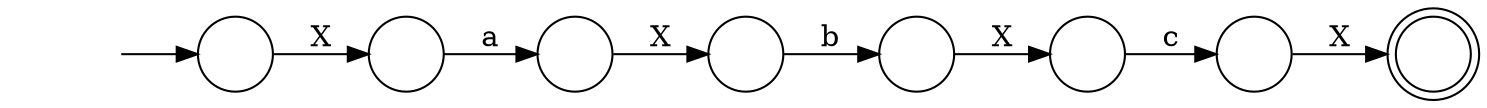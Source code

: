 digraph Automaton {
  rankdir = LR;
  0 [shape=circle,label=""];
  0 -> 7 [label="X"]
  1 [shape=circle,label=""];
  1 -> 0 [label="b"]
  2 [shape=circle,label=""];
  2 -> 6 [label="X"]
  3 [shape=circle,label=""];
  initial [shape=plaintext,label=""];
  initial -> 3
  3 -> 5 [label="X"]
  4 [shape=circle,label=""];
  4 -> 1 [label="X"]
  5 [shape=circle,label=""];
  5 -> 4 [label="a"]
  6 [shape=doublecircle,label=""];
  7 [shape=circle,label=""];
  7 -> 2 [label="c"]
}

